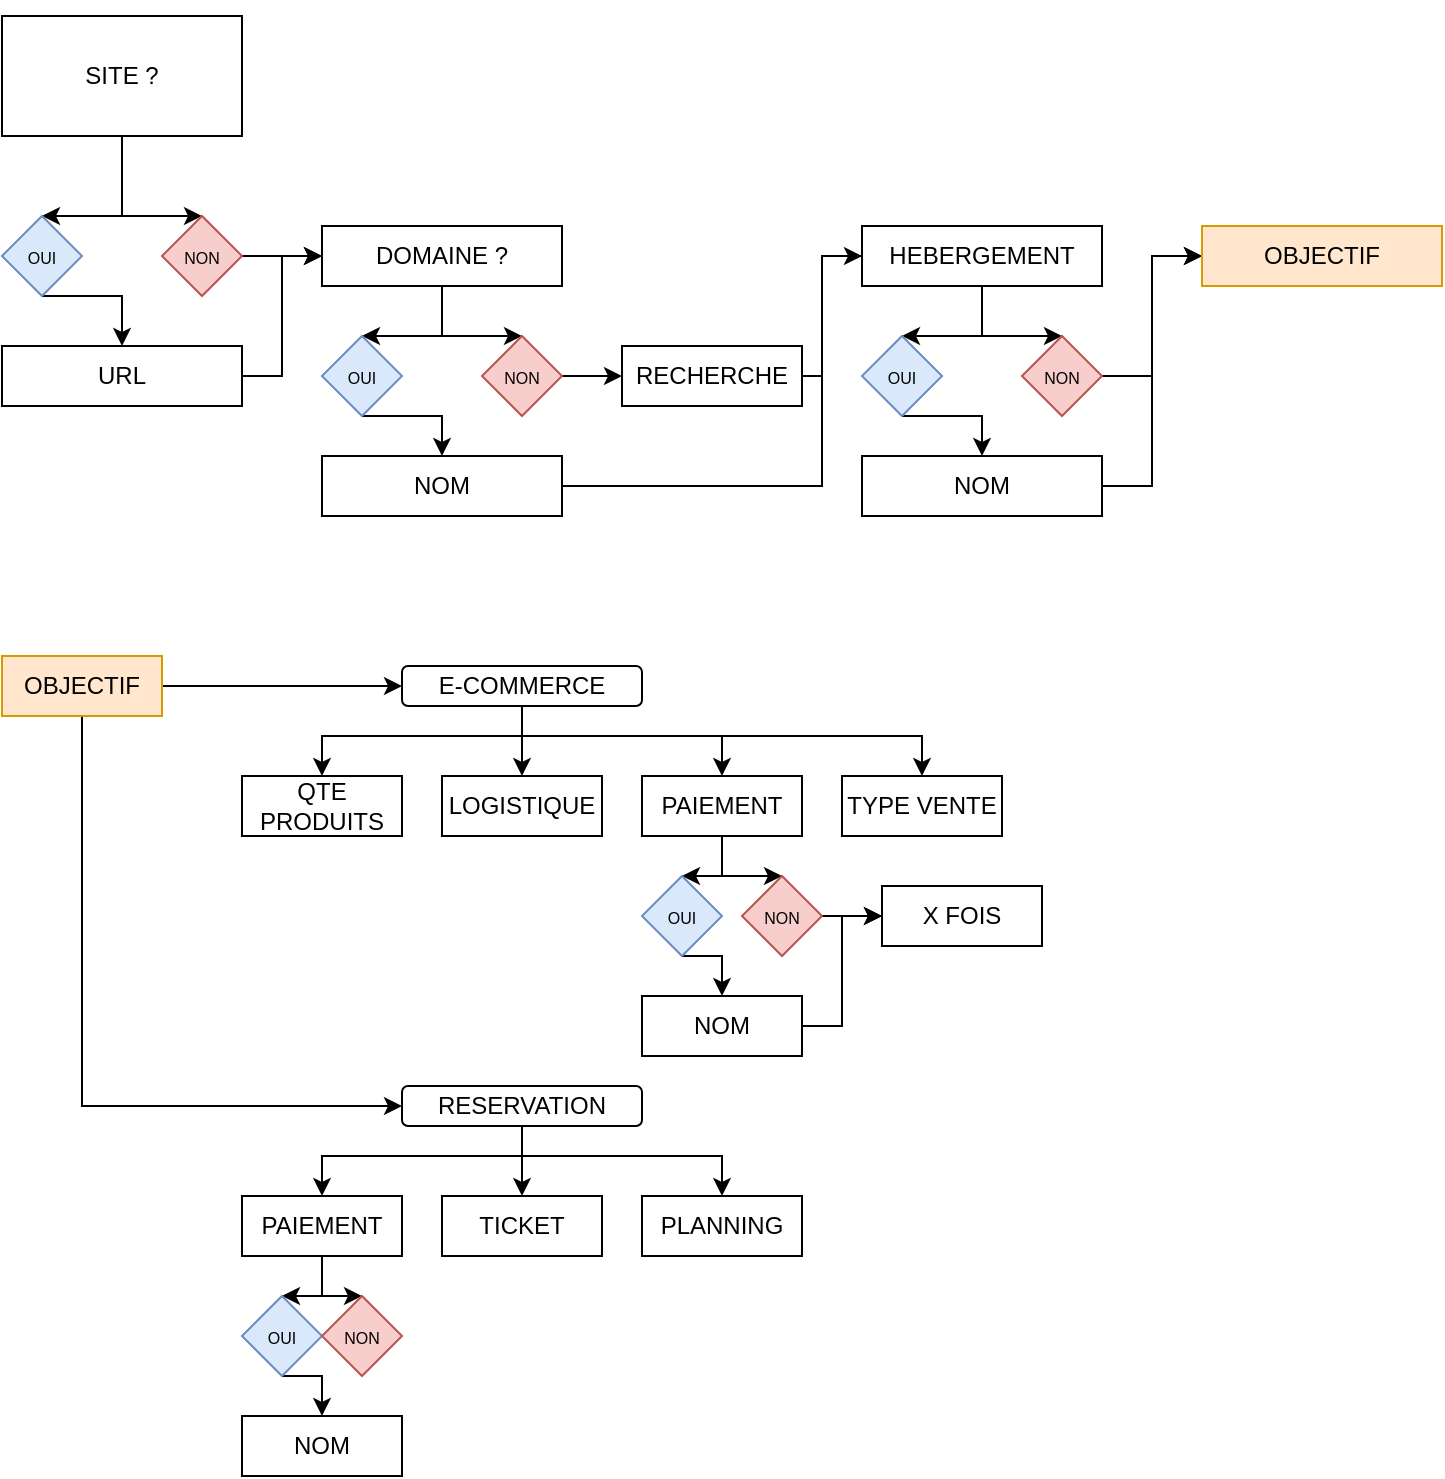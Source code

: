 <mxfile version="16.4.7" type="github">
  <diagram id="dq8gb7fQARIdYSocHXqy" name="Page-1">
    <mxGraphModel dx="1422" dy="758" grid="1" gridSize="10" guides="1" tooltips="1" connect="1" arrows="1" fold="1" page="1" pageScale="1" pageWidth="1169" pageHeight="1654" math="0" shadow="0">
      <root>
        <mxCell id="0" />
        <mxCell id="1" parent="0" />
        <mxCell id="Kev8f9_p8VW5dfip_5u--6" style="edgeStyle=none;rounded=0;orthogonalLoop=1;jettySize=auto;html=1;exitX=0.5;exitY=1;exitDx=0;exitDy=0;entryX=0.5;entryY=0;entryDx=0;entryDy=0;" parent="1" source="Kev8f9_p8VW5dfip_5u--1" target="Kev8f9_p8VW5dfip_5u--2" edge="1">
          <mxGeometry relative="1" as="geometry">
            <Array as="points">
              <mxPoint x="100" y="140" />
            </Array>
          </mxGeometry>
        </mxCell>
        <mxCell id="Kev8f9_p8VW5dfip_5u--8" style="edgeStyle=none;rounded=0;orthogonalLoop=1;jettySize=auto;html=1;entryX=0.5;entryY=0;entryDx=0;entryDy=0;fontSize=8;" parent="1" source="Kev8f9_p8VW5dfip_5u--1" target="Kev8f9_p8VW5dfip_5u--7" edge="1">
          <mxGeometry relative="1" as="geometry">
            <Array as="points">
              <mxPoint x="100" y="140" />
            </Array>
          </mxGeometry>
        </mxCell>
        <mxCell id="Kev8f9_p8VW5dfip_5u--1" value="SITE ?" style="rounded=0;whiteSpace=wrap;html=1;direction=west;" parent="1" vertex="1">
          <mxGeometry x="40" y="40" width="120" height="60" as="geometry" />
        </mxCell>
        <mxCell id="Kev8f9_p8VW5dfip_5u--10" style="edgeStyle=none;rounded=0;orthogonalLoop=1;jettySize=auto;html=1;exitX=0.5;exitY=1;exitDx=0;exitDy=0;fontSize=8;entryX=0.5;entryY=0;entryDx=0;entryDy=0;" parent="1" source="Kev8f9_p8VW5dfip_5u--2" target="Kev8f9_p8VW5dfip_5u--9" edge="1">
          <mxGeometry relative="1" as="geometry">
            <Array as="points">
              <mxPoint x="100" y="180" />
            </Array>
          </mxGeometry>
        </mxCell>
        <mxCell id="Kev8f9_p8VW5dfip_5u--2" value="&lt;font style=&quot;font-size: 8px&quot;&gt;OUI&lt;/font&gt;" style="rhombus;whiteSpace=wrap;html=1;fillColor=#dae8fc;strokeColor=#6c8ebf;" parent="1" vertex="1">
          <mxGeometry x="40" y="140" width="40" height="40" as="geometry" />
        </mxCell>
        <mxCell id="Kev8f9_p8VW5dfip_5u--13" style="edgeStyle=none;rounded=0;orthogonalLoop=1;jettySize=auto;html=1;exitX=1;exitY=0.5;exitDx=0;exitDy=0;entryX=0;entryY=0.5;entryDx=0;entryDy=0;fontSize=8;" parent="1" source="Kev8f9_p8VW5dfip_5u--7" target="Kev8f9_p8VW5dfip_5u--11" edge="1">
          <mxGeometry relative="1" as="geometry" />
        </mxCell>
        <mxCell id="Kev8f9_p8VW5dfip_5u--7" value="&lt;font style=&quot;font-size: 8px&quot;&gt;NON&lt;/font&gt;" style="rhombus;whiteSpace=wrap;html=1;fillColor=#f8cecc;strokeColor=#b85450;" parent="1" vertex="1">
          <mxGeometry x="120" y="140" width="40" height="40" as="geometry" />
        </mxCell>
        <mxCell id="D3do3Fapur8upNNMfMpW-5" style="edgeStyle=orthogonalEdgeStyle;rounded=0;orthogonalLoop=1;jettySize=auto;html=1;entryX=0;entryY=0.5;entryDx=0;entryDy=0;" parent="1" source="Kev8f9_p8VW5dfip_5u--9" target="Kev8f9_p8VW5dfip_5u--11" edge="1">
          <mxGeometry relative="1" as="geometry">
            <mxPoint x="180" y="160" as="targetPoint" />
          </mxGeometry>
        </mxCell>
        <mxCell id="Kev8f9_p8VW5dfip_5u--9" value="URL" style="rounded=0;whiteSpace=wrap;html=1;" parent="1" vertex="1">
          <mxGeometry x="40" y="205" width="120" height="30" as="geometry" />
        </mxCell>
        <mxCell id="Kev8f9_p8VW5dfip_5u--15" style="edgeStyle=none;rounded=0;orthogonalLoop=1;jettySize=auto;html=1;fontSize=8;entryX=0.5;entryY=0;entryDx=0;entryDy=0;" parent="1" source="Kev8f9_p8VW5dfip_5u--11" target="Kev8f9_p8VW5dfip_5u--14" edge="1">
          <mxGeometry relative="1" as="geometry">
            <Array as="points">
              <mxPoint x="260" y="200" />
            </Array>
          </mxGeometry>
        </mxCell>
        <mxCell id="Kev8f9_p8VW5dfip_5u--17" style="edgeStyle=none;rounded=0;orthogonalLoop=1;jettySize=auto;html=1;fontSize=8;entryX=0.5;entryY=0;entryDx=0;entryDy=0;" parent="1" source="Kev8f9_p8VW5dfip_5u--11" target="Kev8f9_p8VW5dfip_5u--16" edge="1">
          <mxGeometry relative="1" as="geometry">
            <Array as="points">
              <mxPoint x="260" y="200" />
            </Array>
          </mxGeometry>
        </mxCell>
        <mxCell id="Kev8f9_p8VW5dfip_5u--11" value="DOMAINE ?" style="rounded=0;whiteSpace=wrap;html=1;" parent="1" vertex="1">
          <mxGeometry x="200" y="145" width="120" height="30" as="geometry" />
        </mxCell>
        <mxCell id="Kev8f9_p8VW5dfip_5u--19" style="edgeStyle=none;rounded=0;orthogonalLoop=1;jettySize=auto;html=1;fontSize=8;exitX=0.5;exitY=1;exitDx=0;exitDy=0;" parent="1" source="Kev8f9_p8VW5dfip_5u--14" target="Kev8f9_p8VW5dfip_5u--18" edge="1">
          <mxGeometry relative="1" as="geometry">
            <Array as="points">
              <mxPoint x="260" y="240" />
            </Array>
          </mxGeometry>
        </mxCell>
        <mxCell id="Kev8f9_p8VW5dfip_5u--14" value="&lt;font style=&quot;font-size: 8px&quot;&gt;OUI&lt;/font&gt;" style="rhombus;whiteSpace=wrap;html=1;fillColor=#dae8fc;strokeColor=#6c8ebf;" parent="1" vertex="1">
          <mxGeometry x="200" y="200" width="40" height="40" as="geometry" />
        </mxCell>
        <mxCell id="D3do3Fapur8upNNMfMpW-3" style="edgeStyle=orthogonalEdgeStyle;rounded=0;orthogonalLoop=1;jettySize=auto;html=1;entryX=0;entryY=0.5;entryDx=0;entryDy=0;" parent="1" source="Kev8f9_p8VW5dfip_5u--16" target="D3do3Fapur8upNNMfMpW-1" edge="1">
          <mxGeometry relative="1" as="geometry" />
        </mxCell>
        <mxCell id="Kev8f9_p8VW5dfip_5u--16" value="&lt;font style=&quot;font-size: 8px&quot;&gt;NON&lt;/font&gt;" style="rhombus;whiteSpace=wrap;html=1;fillColor=#f8cecc;strokeColor=#b85450;" parent="1" vertex="1">
          <mxGeometry x="280" y="200" width="40" height="40" as="geometry" />
        </mxCell>
        <mxCell id="D3do3Fapur8upNNMfMpW-6" style="edgeStyle=orthogonalEdgeStyle;rounded=0;orthogonalLoop=1;jettySize=auto;html=1;" parent="1" source="Kev8f9_p8VW5dfip_5u--18" edge="1">
          <mxGeometry relative="1" as="geometry">
            <mxPoint x="480" y="160" as="targetPoint" />
            <Array as="points">
              <mxPoint x="450" y="275" />
              <mxPoint x="450" y="160" />
            </Array>
          </mxGeometry>
        </mxCell>
        <mxCell id="Kev8f9_p8VW5dfip_5u--18" value="NOM" style="rounded=0;whiteSpace=wrap;html=1;" parent="1" vertex="1">
          <mxGeometry x="200" y="260" width="120" height="30" as="geometry" />
        </mxCell>
        <mxCell id="KWt4Akiu5r29RGmFctum-5" style="edgeStyle=none;rounded=0;orthogonalLoop=1;jettySize=auto;html=1;entryX=0.5;entryY=0;entryDx=0;entryDy=0;fontSize=8;" parent="1" source="Kev8f9_p8VW5dfip_5u--20" target="Kev8f9_p8VW5dfip_5u--24" edge="1">
          <mxGeometry relative="1" as="geometry">
            <Array as="points">
              <mxPoint x="530" y="200" />
            </Array>
          </mxGeometry>
        </mxCell>
        <mxCell id="KWt4Akiu5r29RGmFctum-6" style="edgeStyle=none;rounded=0;orthogonalLoop=1;jettySize=auto;html=1;entryX=0.5;entryY=0;entryDx=0;entryDy=0;fontSize=8;" parent="1" source="Kev8f9_p8VW5dfip_5u--20" target="Kev8f9_p8VW5dfip_5u--26" edge="1">
          <mxGeometry relative="1" as="geometry">
            <Array as="points">
              <mxPoint x="530" y="200" />
            </Array>
          </mxGeometry>
        </mxCell>
        <mxCell id="Kev8f9_p8VW5dfip_5u--20" value="HEBERGEMENT" style="rounded=0;whiteSpace=wrap;html=1;" parent="1" vertex="1">
          <mxGeometry x="470" y="145" width="120" height="30" as="geometry" />
        </mxCell>
        <mxCell id="KWt4Akiu5r29RGmFctum-7" style="edgeStyle=none;rounded=0;orthogonalLoop=1;jettySize=auto;html=1;entryX=0.5;entryY=0;entryDx=0;entryDy=0;fontSize=8;exitX=0.5;exitY=1;exitDx=0;exitDy=0;" parent="1" source="Kev8f9_p8VW5dfip_5u--24" target="Kev8f9_p8VW5dfip_5u--28" edge="1">
          <mxGeometry relative="1" as="geometry">
            <Array as="points">
              <mxPoint x="530" y="240" />
            </Array>
          </mxGeometry>
        </mxCell>
        <mxCell id="Kev8f9_p8VW5dfip_5u--24" value="&lt;font style=&quot;font-size: 8px&quot;&gt;OUI&lt;/font&gt;" style="rhombus;whiteSpace=wrap;html=1;fillColor=#dae8fc;strokeColor=#6c8ebf;" parent="1" vertex="1">
          <mxGeometry x="470" y="200" width="40" height="40" as="geometry" />
        </mxCell>
        <mxCell id="D3do3Fapur8upNNMfMpW-9" style="edgeStyle=orthogonalEdgeStyle;rounded=0;orthogonalLoop=1;jettySize=auto;html=1;entryX=0;entryY=0.5;entryDx=0;entryDy=0;" parent="1" source="Kev8f9_p8VW5dfip_5u--26" target="D3do3Fapur8upNNMfMpW-8" edge="1">
          <mxGeometry relative="1" as="geometry" />
        </mxCell>
        <mxCell id="Kev8f9_p8VW5dfip_5u--26" value="&lt;font style=&quot;font-size: 8px&quot;&gt;NON&lt;/font&gt;" style="rhombus;whiteSpace=wrap;html=1;fillColor=#f8cecc;strokeColor=#b85450;" parent="1" vertex="1">
          <mxGeometry x="550" y="200" width="40" height="40" as="geometry" />
        </mxCell>
        <mxCell id="D3do3Fapur8upNNMfMpW-10" style="edgeStyle=orthogonalEdgeStyle;rounded=0;orthogonalLoop=1;jettySize=auto;html=1;entryX=0;entryY=0.5;entryDx=0;entryDy=0;" parent="1" source="Kev8f9_p8VW5dfip_5u--28" target="D3do3Fapur8upNNMfMpW-8" edge="1">
          <mxGeometry relative="1" as="geometry" />
        </mxCell>
        <mxCell id="Kev8f9_p8VW5dfip_5u--28" value="NOM" style="rounded=0;whiteSpace=wrap;html=1;" parent="1" vertex="1">
          <mxGeometry x="470" y="260" width="120" height="30" as="geometry" />
        </mxCell>
        <mxCell id="D3do3Fapur8upNNMfMpW-4" style="edgeStyle=orthogonalEdgeStyle;rounded=0;orthogonalLoop=1;jettySize=auto;html=1;entryX=0;entryY=0.5;entryDx=0;entryDy=0;" parent="1" source="D3do3Fapur8upNNMfMpW-1" target="Kev8f9_p8VW5dfip_5u--20" edge="1">
          <mxGeometry relative="1" as="geometry">
            <Array as="points">
              <mxPoint x="450" y="220" />
              <mxPoint x="450" y="160" />
            </Array>
          </mxGeometry>
        </mxCell>
        <mxCell id="D3do3Fapur8upNNMfMpW-1" value="RECHERCHE" style="rounded=0;whiteSpace=wrap;html=1;" parent="1" vertex="1">
          <mxGeometry x="350" y="205" width="90" height="30" as="geometry" />
        </mxCell>
        <mxCell id="D3do3Fapur8upNNMfMpW-8" value="OBJECTIF" style="rounded=0;whiteSpace=wrap;html=1;fillColor=#ffe6cc;strokeColor=#d79b00;" parent="1" vertex="1">
          <mxGeometry x="640" y="145" width="120" height="30" as="geometry" />
        </mxCell>
        <mxCell id="D3do3Fapur8upNNMfMpW-14" style="edgeStyle=orthogonalEdgeStyle;rounded=0;orthogonalLoop=1;jettySize=auto;html=1;" parent="1" source="D3do3Fapur8upNNMfMpW-11" target="D3do3Fapur8upNNMfMpW-13" edge="1">
          <mxGeometry relative="1" as="geometry" />
        </mxCell>
        <mxCell id="D3do3Fapur8upNNMfMpW-34" style="edgeStyle=orthogonalEdgeStyle;rounded=0;orthogonalLoop=1;jettySize=auto;html=1;entryX=0;entryY=0.5;entryDx=0;entryDy=0;" parent="1" source="D3do3Fapur8upNNMfMpW-11" target="D3do3Fapur8upNNMfMpW-33" edge="1">
          <mxGeometry relative="1" as="geometry">
            <Array as="points">
              <mxPoint x="80" y="585" />
            </Array>
          </mxGeometry>
        </mxCell>
        <mxCell id="D3do3Fapur8upNNMfMpW-11" value="OBJECTIF" style="rounded=0;whiteSpace=wrap;html=1;fillColor=#ffe6cc;strokeColor=#d79b00;" parent="1" vertex="1">
          <mxGeometry x="40" y="360" width="80" height="30" as="geometry" />
        </mxCell>
        <mxCell id="D3do3Fapur8upNNMfMpW-16" style="edgeStyle=orthogonalEdgeStyle;rounded=0;orthogonalLoop=1;jettySize=auto;html=1;entryX=0.5;entryY=0;entryDx=0;entryDy=0;" parent="1" source="D3do3Fapur8upNNMfMpW-13" target="D3do3Fapur8upNNMfMpW-15" edge="1">
          <mxGeometry relative="1" as="geometry">
            <Array as="points">
              <mxPoint x="300" y="400" />
              <mxPoint x="200" y="400" />
            </Array>
          </mxGeometry>
        </mxCell>
        <mxCell id="D3do3Fapur8upNNMfMpW-20" style="edgeStyle=orthogonalEdgeStyle;rounded=0;orthogonalLoop=1;jettySize=auto;html=1;" parent="1" source="D3do3Fapur8upNNMfMpW-13" target="D3do3Fapur8upNNMfMpW-19" edge="1">
          <mxGeometry relative="1" as="geometry">
            <Array as="points">
              <mxPoint x="300" y="400" />
              <mxPoint x="400" y="400" />
            </Array>
          </mxGeometry>
        </mxCell>
        <mxCell id="D3do3Fapur8upNNMfMpW-21" style="edgeStyle=orthogonalEdgeStyle;rounded=0;orthogonalLoop=1;jettySize=auto;html=1;entryX=0.5;entryY=0;entryDx=0;entryDy=0;" parent="1" source="D3do3Fapur8upNNMfMpW-13" target="D3do3Fapur8upNNMfMpW-17" edge="1">
          <mxGeometry relative="1" as="geometry" />
        </mxCell>
        <mxCell id="D3do3Fapur8upNNMfMpW-32" style="edgeStyle=orthogonalEdgeStyle;rounded=0;orthogonalLoop=1;jettySize=auto;html=1;" parent="1" source="D3do3Fapur8upNNMfMpW-13" target="D3do3Fapur8upNNMfMpW-31" edge="1">
          <mxGeometry relative="1" as="geometry">
            <Array as="points">
              <mxPoint x="300" y="400" />
              <mxPoint x="500" y="400" />
            </Array>
          </mxGeometry>
        </mxCell>
        <mxCell id="D3do3Fapur8upNNMfMpW-13" value="E-COMMERCE" style="rounded=1;whiteSpace=wrap;html=1;" parent="1" vertex="1">
          <mxGeometry x="240" y="365" width="120" height="20" as="geometry" />
        </mxCell>
        <mxCell id="D3do3Fapur8upNNMfMpW-15" value="QTE PRODUITS" style="rounded=0;whiteSpace=wrap;html=1;" parent="1" vertex="1">
          <mxGeometry x="160" y="420" width="80" height="30" as="geometry" />
        </mxCell>
        <mxCell id="D3do3Fapur8upNNMfMpW-17" value="LOGISTIQUE" style="rounded=0;whiteSpace=wrap;html=1;" parent="1" vertex="1">
          <mxGeometry x="260" y="420" width="80" height="30" as="geometry" />
        </mxCell>
        <mxCell id="D3do3Fapur8upNNMfMpW-25" style="edgeStyle=orthogonalEdgeStyle;rounded=0;orthogonalLoop=1;jettySize=auto;html=1;entryX=0.5;entryY=0;entryDx=0;entryDy=0;" parent="1" source="D3do3Fapur8upNNMfMpW-19" target="D3do3Fapur8upNNMfMpW-22" edge="1">
          <mxGeometry relative="1" as="geometry" />
        </mxCell>
        <mxCell id="D3do3Fapur8upNNMfMpW-27" style="edgeStyle=orthogonalEdgeStyle;rounded=0;orthogonalLoop=1;jettySize=auto;html=1;" parent="1" source="D3do3Fapur8upNNMfMpW-19" target="D3do3Fapur8upNNMfMpW-23" edge="1">
          <mxGeometry relative="1" as="geometry" />
        </mxCell>
        <mxCell id="D3do3Fapur8upNNMfMpW-19" value="PAIEMENT" style="rounded=0;whiteSpace=wrap;html=1;" parent="1" vertex="1">
          <mxGeometry x="360" y="420" width="80" height="30" as="geometry" />
        </mxCell>
        <mxCell id="D3do3Fapur8upNNMfMpW-26" style="edgeStyle=orthogonalEdgeStyle;rounded=0;orthogonalLoop=1;jettySize=auto;html=1;entryX=0.5;entryY=0;entryDx=0;entryDy=0;exitX=0.5;exitY=1;exitDx=0;exitDy=0;" parent="1" source="D3do3Fapur8upNNMfMpW-22" target="D3do3Fapur8upNNMfMpW-24" edge="1">
          <mxGeometry relative="1" as="geometry">
            <Array as="points">
              <mxPoint x="380" y="510" />
            </Array>
          </mxGeometry>
        </mxCell>
        <mxCell id="D3do3Fapur8upNNMfMpW-22" value="&lt;font style=&quot;font-size: 8px&quot;&gt;OUI&lt;/font&gt;" style="rhombus;whiteSpace=wrap;html=1;fillColor=#dae8fc;strokeColor=#6c8ebf;" parent="1" vertex="1">
          <mxGeometry x="360" y="470" width="40" height="40" as="geometry" />
        </mxCell>
        <mxCell id="D3do3Fapur8upNNMfMpW-30" style="edgeStyle=orthogonalEdgeStyle;rounded=0;orthogonalLoop=1;jettySize=auto;html=1;entryX=0;entryY=0.5;entryDx=0;entryDy=0;" parent="1" source="D3do3Fapur8upNNMfMpW-23" target="D3do3Fapur8upNNMfMpW-28" edge="1">
          <mxGeometry relative="1" as="geometry" />
        </mxCell>
        <mxCell id="D3do3Fapur8upNNMfMpW-23" value="&lt;font style=&quot;font-size: 8px&quot;&gt;NON&lt;/font&gt;" style="rhombus;whiteSpace=wrap;html=1;fillColor=#f8cecc;strokeColor=#b85450;" parent="1" vertex="1">
          <mxGeometry x="410" y="470" width="40" height="40" as="geometry" />
        </mxCell>
        <mxCell id="D3do3Fapur8upNNMfMpW-29" style="edgeStyle=orthogonalEdgeStyle;rounded=0;orthogonalLoop=1;jettySize=auto;html=1;entryX=0;entryY=0.5;entryDx=0;entryDy=0;" parent="1" source="D3do3Fapur8upNNMfMpW-24" target="D3do3Fapur8upNNMfMpW-28" edge="1">
          <mxGeometry relative="1" as="geometry">
            <Array as="points">
              <mxPoint x="460" y="545" />
              <mxPoint x="460" y="490" />
            </Array>
          </mxGeometry>
        </mxCell>
        <mxCell id="D3do3Fapur8upNNMfMpW-24" value="NOM" style="rounded=0;whiteSpace=wrap;html=1;" parent="1" vertex="1">
          <mxGeometry x="360" y="530" width="80" height="30" as="geometry" />
        </mxCell>
        <mxCell id="D3do3Fapur8upNNMfMpW-28" value="X FOIS" style="rounded=0;whiteSpace=wrap;html=1;" parent="1" vertex="1">
          <mxGeometry x="480" y="475" width="80" height="30" as="geometry" />
        </mxCell>
        <mxCell id="D3do3Fapur8upNNMfMpW-31" value="TYPE VENTE" style="rounded=0;whiteSpace=wrap;html=1;" parent="1" vertex="1">
          <mxGeometry x="460" y="420" width="80" height="30" as="geometry" />
        </mxCell>
        <mxCell id="D3do3Fapur8upNNMfMpW-44" style="edgeStyle=orthogonalEdgeStyle;rounded=0;orthogonalLoop=1;jettySize=auto;html=1;" parent="1" source="D3do3Fapur8upNNMfMpW-33" target="D3do3Fapur8upNNMfMpW-43" edge="1">
          <mxGeometry relative="1" as="geometry">
            <Array as="points">
              <mxPoint x="300" y="600" />
              <mxPoint x="300" y="600" />
            </Array>
          </mxGeometry>
        </mxCell>
        <mxCell id="D3do3Fapur8upNNMfMpW-48" style="edgeStyle=orthogonalEdgeStyle;rounded=0;orthogonalLoop=1;jettySize=auto;html=1;entryX=0.5;entryY=0;entryDx=0;entryDy=0;" parent="1" source="D3do3Fapur8upNNMfMpW-33" target="D3do3Fapur8upNNMfMpW-47" edge="1">
          <mxGeometry relative="1" as="geometry">
            <Array as="points">
              <mxPoint x="300" y="610" />
              <mxPoint x="400" y="610" />
            </Array>
          </mxGeometry>
        </mxCell>
        <mxCell id="D3do3Fapur8upNNMfMpW-49" style="edgeStyle=orthogonalEdgeStyle;rounded=0;orthogonalLoop=1;jettySize=auto;html=1;entryX=0.5;entryY=0;entryDx=0;entryDy=0;" parent="1" source="D3do3Fapur8upNNMfMpW-33" target="D3do3Fapur8upNNMfMpW-35" edge="1">
          <mxGeometry relative="1" as="geometry">
            <Array as="points">
              <mxPoint x="300" y="610" />
              <mxPoint x="200" y="610" />
            </Array>
          </mxGeometry>
        </mxCell>
        <mxCell id="D3do3Fapur8upNNMfMpW-33" value="RESERVATION" style="rounded=1;whiteSpace=wrap;html=1;" parent="1" vertex="1">
          <mxGeometry x="240" y="575" width="120" height="20" as="geometry" />
        </mxCell>
        <mxCell id="D3do3Fapur8upNNMfMpW-38" style="edgeStyle=orthogonalEdgeStyle;rounded=0;orthogonalLoop=1;jettySize=auto;html=1;entryX=0.5;entryY=0;entryDx=0;entryDy=0;" parent="1" source="D3do3Fapur8upNNMfMpW-35" target="D3do3Fapur8upNNMfMpW-36" edge="1">
          <mxGeometry relative="1" as="geometry" />
        </mxCell>
        <mxCell id="D3do3Fapur8upNNMfMpW-39" style="edgeStyle=orthogonalEdgeStyle;rounded=0;orthogonalLoop=1;jettySize=auto;html=1;" parent="1" source="D3do3Fapur8upNNMfMpW-35" target="D3do3Fapur8upNNMfMpW-37" edge="1">
          <mxGeometry relative="1" as="geometry" />
        </mxCell>
        <mxCell id="D3do3Fapur8upNNMfMpW-35" value="PAIEMENT" style="rounded=0;whiteSpace=wrap;html=1;" parent="1" vertex="1">
          <mxGeometry x="160" y="630" width="80" height="30" as="geometry" />
        </mxCell>
        <mxCell id="D3do3Fapur8upNNMfMpW-41" style="edgeStyle=orthogonalEdgeStyle;rounded=0;orthogonalLoop=1;jettySize=auto;html=1;exitX=0.5;exitY=1;exitDx=0;exitDy=0;" parent="1" source="D3do3Fapur8upNNMfMpW-36" target="D3do3Fapur8upNNMfMpW-40" edge="1">
          <mxGeometry relative="1" as="geometry">
            <Array as="points">
              <mxPoint x="200" y="720" />
            </Array>
          </mxGeometry>
        </mxCell>
        <mxCell id="D3do3Fapur8upNNMfMpW-36" value="&lt;font style=&quot;font-size: 8px&quot;&gt;OUI&lt;/font&gt;" style="rhombus;whiteSpace=wrap;html=1;fillColor=#dae8fc;strokeColor=#6c8ebf;" parent="1" vertex="1">
          <mxGeometry x="160" y="680" width="40" height="40" as="geometry" />
        </mxCell>
        <mxCell id="D3do3Fapur8upNNMfMpW-37" value="&lt;font style=&quot;font-size: 8px&quot;&gt;NON&lt;/font&gt;" style="rhombus;whiteSpace=wrap;html=1;fillColor=#f8cecc;strokeColor=#b85450;" parent="1" vertex="1">
          <mxGeometry x="200" y="680" width="40" height="40" as="geometry" />
        </mxCell>
        <mxCell id="D3do3Fapur8upNNMfMpW-40" value="NOM" style="rounded=0;whiteSpace=wrap;html=1;" parent="1" vertex="1">
          <mxGeometry x="160" y="740" width="80" height="30" as="geometry" />
        </mxCell>
        <mxCell id="D3do3Fapur8upNNMfMpW-43" value="TICKET" style="rounded=0;whiteSpace=wrap;html=1;" parent="1" vertex="1">
          <mxGeometry x="260" y="630" width="80" height="30" as="geometry" />
        </mxCell>
        <mxCell id="D3do3Fapur8upNNMfMpW-47" value="PLANNING" style="rounded=0;whiteSpace=wrap;html=1;" parent="1" vertex="1">
          <mxGeometry x="360" y="630" width="80" height="30" as="geometry" />
        </mxCell>
      </root>
    </mxGraphModel>
  </diagram>
</mxfile>
